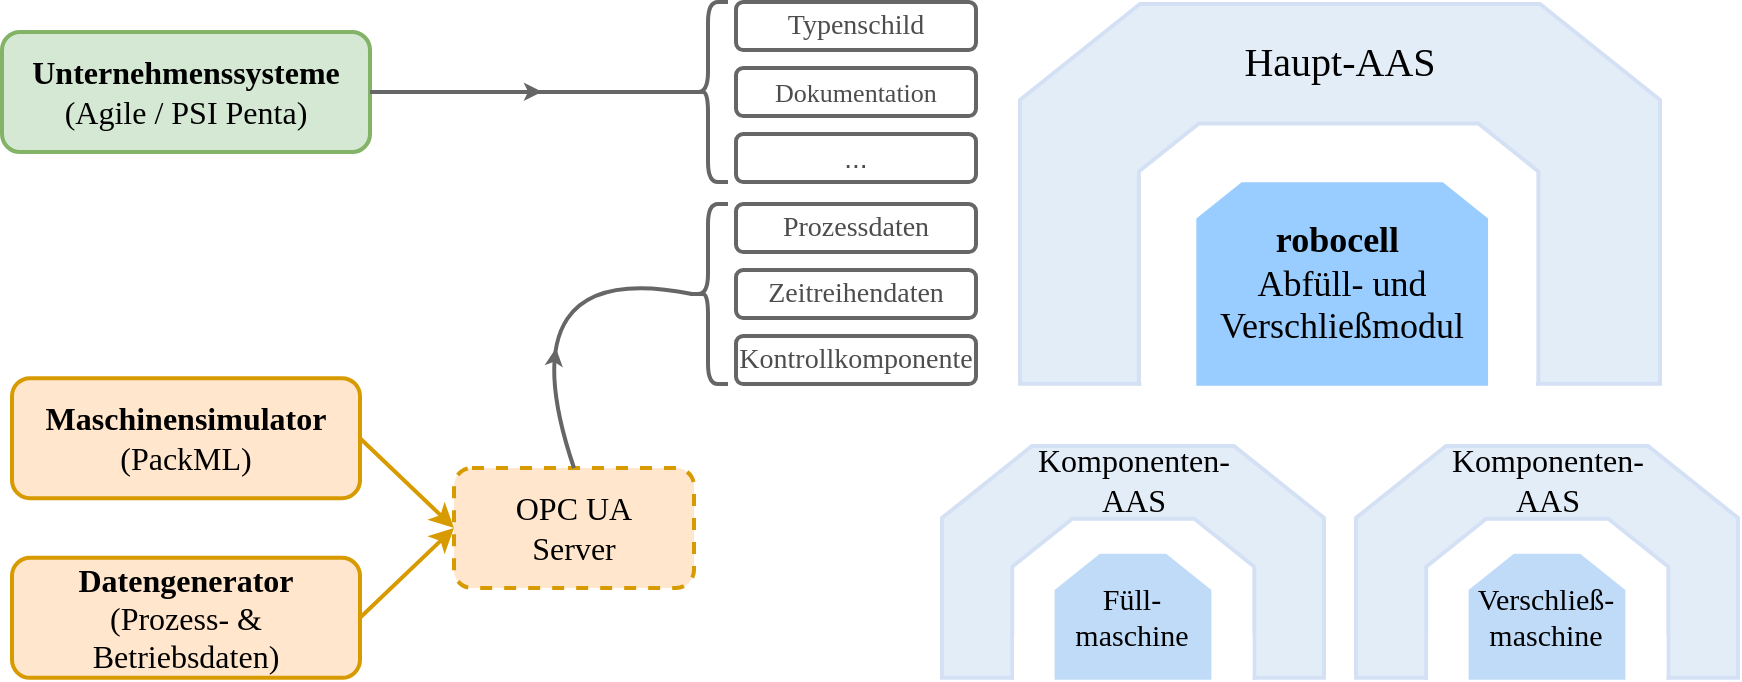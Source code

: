 <mxfile version="27.0.9">
  <diagram name="Seite-1" id="UJAdIgFpuGe5dQMUcJeS">
    <mxGraphModel dx="1097" dy="647" grid="1" gridSize="1" guides="1" tooltips="1" connect="1" arrows="1" fold="1" page="1" pageScale="1" pageWidth="827" pageHeight="1169" math="0" shadow="0">
      <root>
        <mxCell id="0" />
        <mxCell id="1" parent="0" />
        <mxCell id="BrwgiNuvzXtm9svVIr5A-19" value="&lt;font face=&quot;Times New Roman&quot; style=&quot;font-size: 13px; color: rgb(77, 77, 77);&quot;&gt;Dokumentation&lt;/font&gt;" style="rounded=1;whiteSpace=wrap;html=1;strokeColor=#666666;strokeWidth=2;" parent="1" vertex="1">
          <mxGeometry x="465" y="206" width="120" height="24" as="geometry" />
        </mxCell>
        <mxCell id="BrwgiNuvzXtm9svVIr5A-20" value="&lt;font style=&quot;color: rgb(77, 77, 77); font-size: 14px;&quot;&gt;...&lt;/font&gt;" style="rounded=1;whiteSpace=wrap;html=1;strokeColor=#666666;strokeWidth=2;" parent="1" vertex="1">
          <mxGeometry x="465" y="239" width="120" height="24" as="geometry" />
        </mxCell>
        <mxCell id="BrwgiNuvzXtm9svVIr5A-21" value="&lt;font face=&quot;Times New Roman&quot; style=&quot;color: rgb(77, 77, 77); font-size: 14px;&quot;&gt;Typenschild&lt;/font&gt;" style="rounded=1;whiteSpace=wrap;html=1;strokeColor=#666666;strokeWidth=2;" parent="1" vertex="1">
          <mxGeometry x="465" y="173" width="120" height="24" as="geometry" />
        </mxCell>
        <mxCell id="BrwgiNuvzXtm9svVIr5A-22" value="&lt;font face=&quot;Times New Roman&quot; style=&quot;color: rgb(77, 77, 77); font-size: 14px;&quot;&gt;Prozessdaten&lt;/font&gt;" style="rounded=1;whiteSpace=wrap;html=1;strokeColor=#666666;strokeWidth=2;" parent="1" vertex="1">
          <mxGeometry x="465" y="274" width="120" height="24" as="geometry" />
        </mxCell>
        <mxCell id="BrwgiNuvzXtm9svVIr5A-28" value="&lt;font face=&quot;Times New Roman&quot; style=&quot;font-size: 16px;&quot;&gt;&lt;b style=&quot;&quot;&gt;Datengenerator&lt;/b&gt;&lt;br&gt;(Prozess- &amp;amp; Betriebsdaten)&lt;/font&gt;" style="rounded=1;whiteSpace=wrap;html=1;fillColor=#ffe6cc;strokeColor=#d79b00;strokeWidth=2;" parent="1" vertex="1">
          <mxGeometry x="103" y="450.91" width="174" height="60" as="geometry" />
        </mxCell>
        <mxCell id="BrwgiNuvzXtm9svVIr5A-29" value="&lt;font face=&quot;Times New Roman&quot; style=&quot;font-size: 16px;&quot;&gt;&lt;b style=&quot;&quot;&gt;Maschinensimulator&lt;/b&gt;&lt;br&gt;(PackML)&lt;/font&gt;" style="rounded=1;whiteSpace=wrap;html=1;fillColor=#ffe6cc;strokeColor=#d79b00;strokeWidth=2;" parent="1" vertex="1">
          <mxGeometry x="103" y="361.09" width="174" height="60" as="geometry" />
        </mxCell>
        <mxCell id="BrwgiNuvzXtm9svVIr5A-34" value="&lt;font face=&quot;Times New Roman&quot; style=&quot;font-size: 16px;&quot;&gt;&lt;b style=&quot;&quot;&gt;Unternehmenssysteme&lt;/b&gt;&lt;br&gt;(Agile / PSI Penta)&lt;/font&gt;" style="rounded=1;whiteSpace=wrap;html=1;fillColor=#d5e8d4;strokeColor=#82b366;strokeWidth=2;" parent="1" vertex="1">
          <mxGeometry x="98" y="188" width="184" height="60" as="geometry" />
        </mxCell>
        <mxCell id="BrwgiNuvzXtm9svVIr5A-46" value="&lt;font face=&quot;Times New Roman&quot; style=&quot;font-size: 16px;&quot;&gt;OPC UA&lt;/font&gt;&lt;div&gt;&lt;font face=&quot;Times New Roman&quot; style=&quot;font-size: 16px;&quot;&gt;Server&lt;/font&gt;&lt;/div&gt;" style="rounded=1;whiteSpace=wrap;html=1;dashed=1;fillColor=#ffe6cc;strokeColor=#d79b00;strokeWidth=2;" parent="1" vertex="1">
          <mxGeometry x="324" y="406" width="120" height="60" as="geometry" />
        </mxCell>
        <mxCell id="iY58d5cHtixlk7exrqO8-7" value="" style="shape=curlyBracket;whiteSpace=wrap;html=1;rounded=1;labelPosition=left;verticalLabelPosition=middle;align=right;verticalAlign=middle;fillColor=#f5f5f5;strokeColor=#666666;fontColor=#333333;strokeWidth=2;" parent="1" vertex="1">
          <mxGeometry x="441" y="173" width="20" height="90" as="geometry" />
        </mxCell>
        <mxCell id="iY58d5cHtixlk7exrqO8-8" value="" style="shape=curlyBracket;whiteSpace=wrap;html=1;rounded=1;labelPosition=left;verticalLabelPosition=middle;align=right;verticalAlign=middle;strokeWidth=2;strokeColor=#666666;" parent="1" vertex="1">
          <mxGeometry x="441" y="274" width="20" height="90" as="geometry" />
        </mxCell>
        <mxCell id="iY58d5cHtixlk7exrqO8-10" value="" style="endArrow=none;html=1;rounded=0;entryX=0.1;entryY=0.5;entryDx=0;entryDy=0;entryPerimeter=0;exitX=1;exitY=0.5;exitDx=0;exitDy=0;fillColor=#f5f5f5;strokeColor=#666666;strokeWidth=2;startArrow=none;startFill=0;" parent="1" source="BrwgiNuvzXtm9svVIr5A-34" target="iY58d5cHtixlk7exrqO8-7" edge="1">
          <mxGeometry width="50" height="50" relative="1" as="geometry">
            <mxPoint x="313" y="198" as="sourcePoint" />
            <mxPoint x="413" y="166" as="targetPoint" />
          </mxGeometry>
        </mxCell>
        <mxCell id="iY58d5cHtixlk7exrqO8-11" value="" style="curved=1;endArrow=none;html=1;rounded=0;exitX=0.5;exitY=0;exitDx=0;exitDy=0;entryX=0.1;entryY=0.5;entryDx=0;entryDy=0;entryPerimeter=0;endFill=0;strokeWidth=2;strokeColor=#666666;" parent="1" source="BrwgiNuvzXtm9svVIr5A-46" target="iY58d5cHtixlk7exrqO8-8" edge="1">
          <mxGeometry width="50" height="50" relative="1" as="geometry">
            <mxPoint x="348" y="350" as="sourcePoint" />
            <mxPoint x="398" y="300" as="targetPoint" />
            <Array as="points">
              <mxPoint x="348" y="300" />
            </Array>
          </mxGeometry>
        </mxCell>
        <mxCell id="iY58d5cHtixlk7exrqO8-13" value="" style="endArrow=classic;html=1;rounded=0;exitX=1;exitY=0.5;exitDx=0;exitDy=0;entryX=0;entryY=0.5;entryDx=0;entryDy=0;strokeWidth=2;fillColor=#ffe6cc;strokeColor=#d79b00;" parent="1" source="BrwgiNuvzXtm9svVIr5A-29" target="BrwgiNuvzXtm9svVIr5A-46" edge="1">
          <mxGeometry width="50" height="50" relative="1" as="geometry">
            <mxPoint x="288" y="402" as="sourcePoint" />
            <mxPoint x="366" y="345" as="targetPoint" />
          </mxGeometry>
        </mxCell>
        <mxCell id="iY58d5cHtixlk7exrqO8-14" value="" style="endArrow=classic;html=1;rounded=0;exitX=1;exitY=0.5;exitDx=0;exitDy=0;entryX=0;entryY=0.5;entryDx=0;entryDy=0;strokeWidth=2;fillColor=#ffe6cc;strokeColor=#d79b00;" parent="1" source="BrwgiNuvzXtm9svVIr5A-28" target="BrwgiNuvzXtm9svVIr5A-46" edge="1">
          <mxGeometry width="50" height="50" relative="1" as="geometry">
            <mxPoint x="375" y="576" as="sourcePoint" />
            <mxPoint x="425" y="526" as="targetPoint" />
          </mxGeometry>
        </mxCell>
        <mxCell id="iY58d5cHtixlk7exrqO8-17" value="&lt;font style=&quot;font-size: 14px;&quot; face=&quot;Times New Roman&quot; color=&quot;#4d4d4d&quot;&gt;Zeitreihendaten&lt;/font&gt;" style="rounded=1;whiteSpace=wrap;html=1;strokeColor=#666666;strokeWidth=2;" parent="1" vertex="1">
          <mxGeometry x="465" y="307" width="120" height="24" as="geometry" />
        </mxCell>
        <mxCell id="iY58d5cHtixlk7exrqO8-20" value="&lt;font face=&quot;Times New Roman&quot; style=&quot;color: rgb(77, 77, 77); font-size: 14px;&quot;&gt;Kontrollkomponente&lt;/font&gt;" style="rounded=1;whiteSpace=wrap;html=1;strokeColor=#666666;strokeWidth=2;" parent="1" vertex="1">
          <mxGeometry x="465" y="340" width="120" height="24" as="geometry" />
        </mxCell>
        <mxCell id="iY58d5cHtixlk7exrqO8-48" value="" style="endArrow=classic;html=1;rounded=0;strokeColor=#666666;" parent="1" edge="1">
          <mxGeometry width="50" height="50" relative="1" as="geometry">
            <mxPoint x="336" y="217.87" as="sourcePoint" />
            <mxPoint x="368" y="217.87" as="targetPoint" />
          </mxGeometry>
        </mxCell>
        <mxCell id="iY58d5cHtixlk7exrqO8-49" value="" style="endArrow=classic;html=1;rounded=0;strokeColor=#666666;" parent="1" edge="1">
          <mxGeometry width="50" height="50" relative="1" as="geometry">
            <mxPoint x="374" y="354" as="sourcePoint" />
            <mxPoint x="375" y="346" as="targetPoint" />
          </mxGeometry>
        </mxCell>
        <mxCell id="2E_GQxaa4JmlzqFTOjea-1" value="" style="group" parent="1" vertex="1" connectable="0">
          <mxGeometry x="607" y="174" width="320" height="191" as="geometry" />
        </mxCell>
        <mxCell id="BrwgiNuvzXtm9svVIr5A-1" value="" style="shape=loopLimit;whiteSpace=wrap;html=1;size=60;fillColor=#e3edf8;strokeColor=#D4E1F5;strokeWidth=2;" parent="2E_GQxaa4JmlzqFTOjea-1" vertex="1">
          <mxGeometry width="320.0" height="189.915" as="geometry" />
        </mxCell>
        <mxCell id="BrwgiNuvzXtm9svVIr5A-2" value="&lt;font face=&quot;Times New Roman&quot; style=&quot;font-size: 20px;&quot;&gt;Haupt-AAS&lt;/font&gt;" style="text;html=1;align=center;verticalAlign=middle;whiteSpace=wrap;rounded=0;" parent="2E_GQxaa4JmlzqFTOjea-1" vertex="1">
          <mxGeometry x="68.25" y="11.938" width="183.5" height="32.557" as="geometry" />
        </mxCell>
        <mxCell id="BrwgiNuvzXtm9svVIr5A-3" value="" style="shape=loopLimit;whiteSpace=wrap;html=1;size=30;strokeColor=#D4E1F5;strokeWidth=2;" parent="2E_GQxaa4JmlzqFTOjea-1" vertex="1">
          <mxGeometry x="59.446" y="59.693" width="199.74" height="130.231" as="geometry" />
        </mxCell>
        <mxCell id="BrwgiNuvzXtm9svVIr5A-4" value="" style="shape=ext;double=1;rounded=0;whiteSpace=wrap;html=1;strokeColor=none;" parent="2E_GQxaa4JmlzqFTOjea-1" vertex="1">
          <mxGeometry x="60.635" y="148.673" width="197.362" height="42.327" as="geometry" />
        </mxCell>
        <mxCell id="BrwgiNuvzXtm9svVIr5A-5" value="&lt;font style=&quot;font-size: 18px;&quot;&gt;&lt;b style=&quot;&quot;&gt;&lt;font face=&quot;Times New Roman&quot; style=&quot;&quot;&gt;robocell&lt;/font&gt;&lt;span style=&quot;font-family: &amp;quot;Times New Roman&amp;quot;; background-color: transparent; color: light-dark(rgb(0, 0, 0), rgb(255, 255, 255));&quot;&gt;&amp;nbsp;&lt;/span&gt;&lt;/b&gt;&lt;/font&gt;&lt;div&gt;&lt;font style=&quot;font-size: 18px;&quot; face=&quot;Times New Roman&quot;&gt;Abfüll- und&lt;br&gt;Verschließmodul&lt;/font&gt;&lt;/div&gt;" style="shape=loopLimit;whiteSpace=wrap;html=1;size=22;fillColor=#99CCFF;strokeColor=#99CCFF;strokeWidth=2;" parent="2E_GQxaa4JmlzqFTOjea-1" vertex="1">
          <mxGeometry x="89.17" y="90.077" width="143.86" height="99.836" as="geometry" />
        </mxCell>
        <mxCell id="iY58d5cHtixlk7exrqO8-2" value="" style="shape=loopLimit;whiteSpace=wrap;html=1;size=45;fillColor=#E3EDF8;strokeColor=#D4E1F5;strokeWidth=2;container=0;" parent="1" vertex="1">
          <mxGeometry x="774.997" y="395" width="191.003" height="115.824" as="geometry" />
        </mxCell>
        <mxCell id="iY58d5cHtixlk7exrqO8-3" value="&lt;font face=&quot;Times New Roman&quot; style=&quot;font-size: 16px;&quot;&gt;Komponenten-AAS&lt;/font&gt;" style="text;html=1;align=center;verticalAlign=middle;whiteSpace=wrap;rounded=0;container=0;" parent="1" vertex="1">
          <mxGeometry x="815.734" y="402.28" width="109.528" height="19.856" as="geometry" />
        </mxCell>
        <mxCell id="iY58d5cHtixlk7exrqO8-4" value="" style="shape=loopLimit;whiteSpace=wrap;html=1;size=30;strokeColor=#D4E1F5;strokeWidth=2;container=0;" parent="1" vertex="1">
          <mxGeometry x="810.112" y="431.402" width="121.056" height="79.418" as="geometry" />
        </mxCell>
        <mxCell id="iY58d5cHtixlk7exrqO8-5" value="" style="shape=ext;double=1;rounded=0;whiteSpace=wrap;html=1;strokeColor=none;container=0;" parent="1" vertex="1">
          <mxGeometry x="811.036" y="489.138" width="119.208" height="22.862" as="geometry" />
        </mxCell>
        <mxCell id="iY58d5cHtixlk7exrqO8-6" value="&lt;font style=&quot;font-size: 15px;&quot; face=&quot;Times New Roman&quot;&gt;Verschließ-&lt;/font&gt;&lt;div&gt;&lt;font style=&quot;font-size: 15px;&quot; face=&quot;Times New Roman&quot;&gt;maschine&lt;/font&gt;&lt;/div&gt;" style="shape=loopLimit;whiteSpace=wrap;html=1;size=22;fillColor=light-dark(#BFDBF8,#1E4A76);strokeColor=#BFDBF8;strokeWidth=2;container=0;" parent="1" vertex="1">
          <mxGeometry x="832.298" y="449.934" width="76.401" height="60.89" as="geometry" />
        </mxCell>
        <mxCell id="iY58d5cHtixlk7exrqO8-38" value="" style="shape=loopLimit;whiteSpace=wrap;html=1;size=45;fillColor=#E3EDF8;strokeColor=#D4E1F5;strokeWidth=2;container=0;" parent="1" vertex="1">
          <mxGeometry x="568" y="395" width="191.003" height="115.824" as="geometry" />
        </mxCell>
        <mxCell id="iY58d5cHtixlk7exrqO8-39" value="&lt;font face=&quot;Times New Roman&quot; style=&quot;font-size: 16px;&quot;&gt;Komponenten-AAS&lt;/font&gt;" style="text;html=1;align=center;verticalAlign=middle;whiteSpace=wrap;rounded=0;container=0;" parent="1" vertex="1">
          <mxGeometry x="608.737" y="402.28" width="109.528" height="19.856" as="geometry" />
        </mxCell>
        <mxCell id="iY58d5cHtixlk7exrqO8-40" value="" style="shape=loopLimit;whiteSpace=wrap;html=1;size=30;strokeColor=#D4E1F5;strokeWidth=2;container=0;" parent="1" vertex="1">
          <mxGeometry x="603.116" y="431.402" width="121.056" height="79.418" as="geometry" />
        </mxCell>
        <mxCell id="iY58d5cHtixlk7exrqO8-41" value="" style="shape=ext;double=1;rounded=0;whiteSpace=wrap;html=1;strokeColor=none;container=0;" parent="1" vertex="1">
          <mxGeometry x="604.04" y="489.138" width="119.208" height="22.862" as="geometry" />
        </mxCell>
        <mxCell id="iY58d5cHtixlk7exrqO8-42" value="&lt;font style=&quot;font-size: 15px;&quot; face=&quot;Times New Roman&quot;&gt;Füll-maschine&lt;/font&gt;" style="shape=loopLimit;whiteSpace=wrap;html=1;size=22;fillColor=#BFDBF8;strokeColor=#BFDBF8;strokeWidth=2;container=0;" parent="1" vertex="1">
          <mxGeometry x="625.301" y="449.934" width="76.401" height="60.89" as="geometry" />
        </mxCell>
      </root>
    </mxGraphModel>
  </diagram>
</mxfile>
